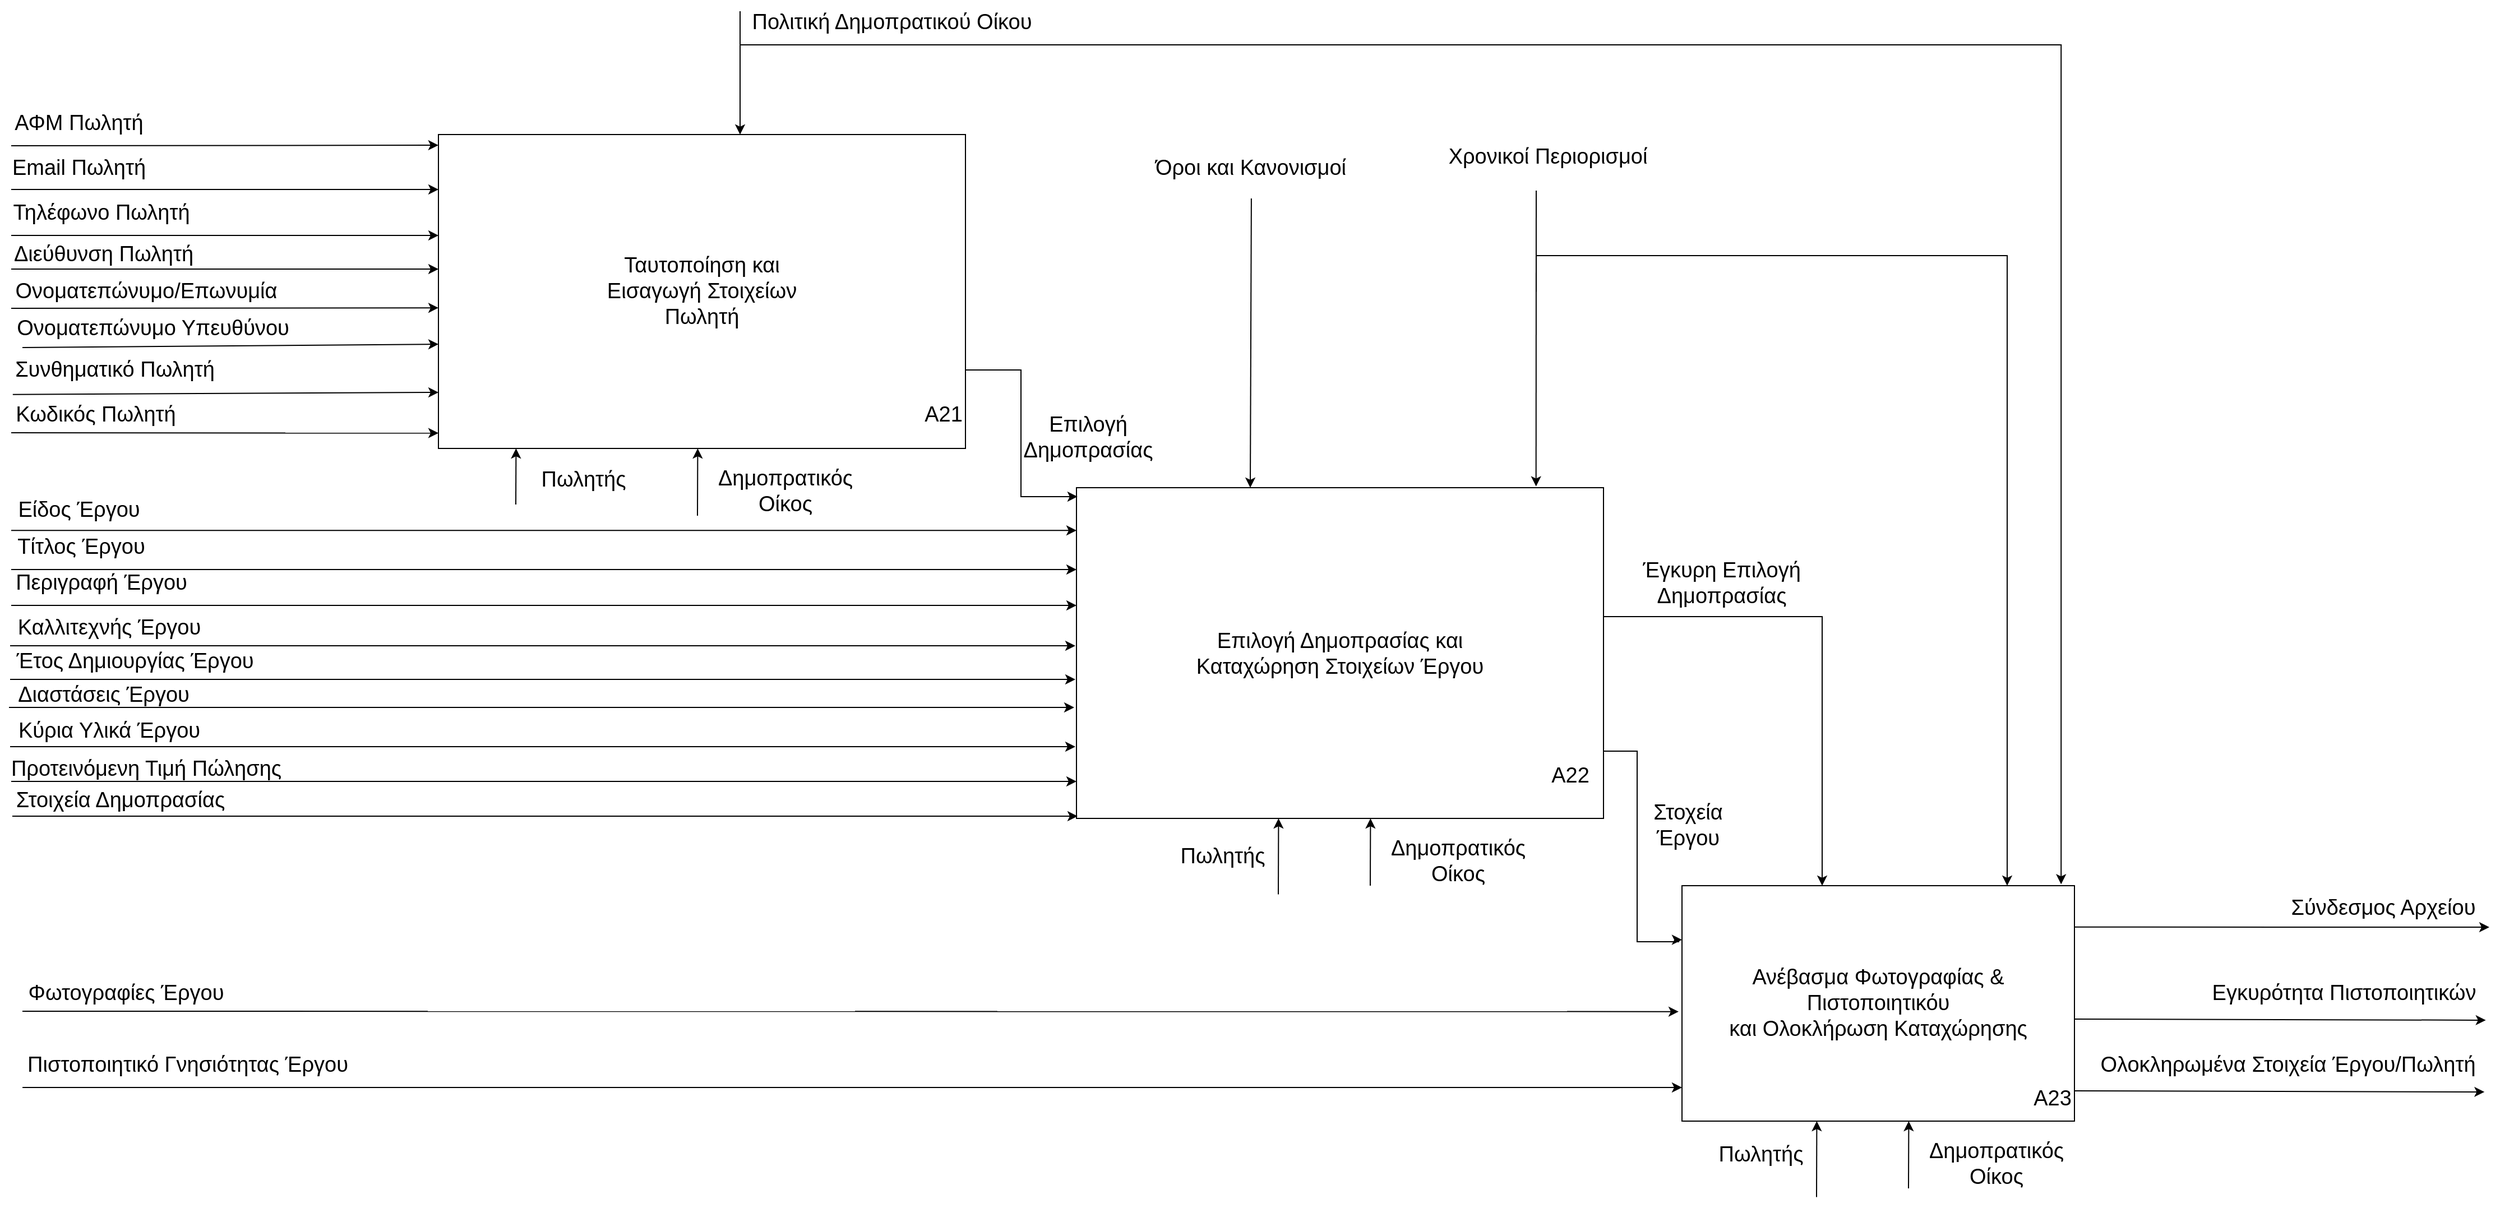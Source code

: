 <mxfile version="20.6.0" type="device"><diagram id="GjBA0EMedp-vsPCzZOJJ" name="Page-1"><mxGraphModel dx="3657" dy="2017" grid="1" gridSize="10" guides="1" tooltips="1" connect="1" arrows="1" fold="1" page="1" pageScale="1" pageWidth="1100" pageHeight="850" math="0" shadow="0"><root><mxCell id="0"/><mxCell id="1" parent="0"/><mxCell id="CwYmmtzh8r6B4JcBVNyK-6" value="Email Πωλητή" style="text;html=1;align=center;verticalAlign=middle;resizable=0;points=[];autosize=1;strokeColor=none;fillColor=none;fontSize=19;" parent="1" vertex="1"><mxGeometry x="-430" y="120" width="140" height="40" as="geometry"/></mxCell><mxCell id="CwYmmtzh8r6B4JcBVNyK-7" value="Τηλέφωνο Πωλητή" style="text;html=1;align=center;verticalAlign=middle;resizable=0;points=[];autosize=1;strokeColor=none;fillColor=none;fontSize=19;" parent="1" vertex="1"><mxGeometry x="-430" y="160" width="180" height="40" as="geometry"/></mxCell><mxCell id="CwYmmtzh8r6B4JcBVNyK-8" value="Διεύθυνση Πωλητή" style="text;html=1;align=center;verticalAlign=middle;resizable=0;points=[];autosize=1;strokeColor=none;fillColor=none;fontSize=19;" parent="1" vertex="1"><mxGeometry x="-428" y="197" width="180" height="40" as="geometry"/></mxCell><mxCell id="CwYmmtzh8r6B4JcBVNyK-9" value="" style="endArrow=classic;html=1;rounded=0;fontSize=19;entryX=0.928;entryY=0.988;entryDx=0;entryDy=0;entryPerimeter=0;" parent="1" edge="1"><mxGeometry width="50" height="50" relative="1" as="geometry"><mxPoint x="-420" y="120" as="sourcePoint"/><mxPoint x="-39.08" y="119.52" as="targetPoint"/></mxGeometry></mxCell><mxCell id="CwYmmtzh8r6B4JcBVNyK-10" value="" style="endArrow=classic;html=1;rounded=0;fontSize=19;entryX=0.928;entryY=0.988;entryDx=0;entryDy=0;entryPerimeter=0;" parent="1" edge="1"><mxGeometry width="50" height="50" relative="1" as="geometry"><mxPoint x="-420" y="159" as="sourcePoint"/><mxPoint x="-39.0" y="159.0" as="targetPoint"/></mxGeometry></mxCell><mxCell id="CwYmmtzh8r6B4JcBVNyK-11" value="" style="endArrow=classic;html=1;rounded=0;fontSize=19;entryX=0.928;entryY=0.988;entryDx=0;entryDy=0;entryPerimeter=0;" parent="1" edge="1"><mxGeometry width="50" height="50" relative="1" as="geometry"><mxPoint x="-420" y="200" as="sourcePoint"/><mxPoint x="-39.0" y="200.0" as="targetPoint"/></mxGeometry></mxCell><mxCell id="CwYmmtzh8r6B4JcBVNyK-12" value="" style="endArrow=classic;html=1;rounded=0;fontSize=19;entryX=0.928;entryY=0.988;entryDx=0;entryDy=0;entryPerimeter=0;" parent="1" edge="1"><mxGeometry width="50" height="50" relative="1" as="geometry"><mxPoint x="-420" y="230" as="sourcePoint"/><mxPoint x="-39.0" y="230" as="targetPoint"/></mxGeometry></mxCell><mxCell id="CwYmmtzh8r6B4JcBVNyK-16" value="Ονοματεπώνυμο/Επωνυμία" style="text;html=1;align=center;verticalAlign=middle;resizable=0;points=[];autosize=1;strokeColor=none;fillColor=none;fontSize=19;" parent="1" vertex="1"><mxGeometry x="-430" y="230" width="260" height="40" as="geometry"/></mxCell><mxCell id="CwYmmtzh8r6B4JcBVNyK-17" value="Ονοματεπώνυμο Υπευθύνου" style="text;html=1;align=center;verticalAlign=middle;resizable=0;points=[];autosize=1;strokeColor=none;fillColor=none;fontSize=19;" parent="1" vertex="1"><mxGeometry x="-429" y="263" width="270" height="40" as="geometry"/></mxCell><mxCell id="CwYmmtzh8r6B4JcBVNyK-18" value="" style="endArrow=classic;html=1;rounded=0;fontSize=19;entryX=0.928;entryY=0.988;entryDx=0;entryDy=0;entryPerimeter=0;" parent="1" edge="1"><mxGeometry width="50" height="50" relative="1" as="geometry"><mxPoint x="-410" y="300" as="sourcePoint"/><mxPoint x="-39" y="297" as="targetPoint"/></mxGeometry></mxCell><mxCell id="CwYmmtzh8r6B4JcBVNyK-19" value="" style="endArrow=classic;html=1;rounded=0;fontSize=19;entryX=0.928;entryY=0.988;entryDx=0;entryDy=0;entryPerimeter=0;" parent="1" edge="1"><mxGeometry width="50" height="50" relative="1" as="geometry"><mxPoint x="-420" y="265" as="sourcePoint"/><mxPoint x="-39" y="264.6" as="targetPoint"/></mxGeometry></mxCell><mxCell id="CwYmmtzh8r6B4JcBVNyK-20" value="&lt;span style=&quot;font-size: 19px;&quot;&gt;Επιλογή Δημοπρασίας και&lt;br&gt;Καταχώρηση Στοιχείων Έργου&lt;/span&gt;" style="rounded=0;whiteSpace=wrap;html=1;" parent="1" vertex="1"><mxGeometry x="530" y="425" width="470" height="295" as="geometry"/></mxCell><mxCell id="CwYmmtzh8r6B4JcBVNyK-21" value="Επιλογή &lt;br&gt;Δημοπρασίας" style="text;html=1;align=center;verticalAlign=middle;resizable=0;points=[];autosize=1;strokeColor=none;fillColor=none;fontSize=19;" parent="1" vertex="1"><mxGeometry x="470" y="350" width="140" height="60" as="geometry"/></mxCell><mxCell id="CwYmmtzh8r6B4JcBVNyK-23" value="Α21" style="text;html=1;align=center;verticalAlign=middle;resizable=0;points=[];autosize=1;strokeColor=none;fillColor=none;fontSize=19;" parent="1" vertex="1"><mxGeometry x="261" y="270" width="60" height="40" as="geometry"/></mxCell><mxCell id="CwYmmtzh8r6B4JcBVNyK-24" value="Είδος Έργου" style="text;html=1;align=center;verticalAlign=middle;resizable=0;points=[];autosize=1;strokeColor=none;fillColor=none;fontSize=19;" parent="1" vertex="1"><mxGeometry x="-425" y="425" width="130" height="40" as="geometry"/></mxCell><mxCell id="CwYmmtzh8r6B4JcBVNyK-25" value="Τίτλος Έργου" style="text;html=1;align=center;verticalAlign=middle;resizable=0;points=[];autosize=1;strokeColor=none;fillColor=none;fontSize=19;" parent="1" vertex="1"><mxGeometry x="-428" y="457.76" width="140" height="40" as="geometry"/></mxCell><mxCell id="CwYmmtzh8r6B4JcBVNyK-26" value="Περιγραφή Έργου" style="text;html=1;align=center;verticalAlign=middle;resizable=0;points=[];autosize=1;strokeColor=none;fillColor=none;fontSize=19;" parent="1" vertex="1"><mxGeometry x="-430" y="490" width="180" height="40" as="geometry"/></mxCell><mxCell id="CwYmmtzh8r6B4JcBVNyK-27" value="Καλλιτεχνής Έργου" style="text;html=1;align=center;verticalAlign=middle;resizable=0;points=[];autosize=1;strokeColor=none;fillColor=none;fontSize=19;" parent="1" vertex="1"><mxGeometry x="-428" y="530" width="190" height="40" as="geometry"/></mxCell><mxCell id="CwYmmtzh8r6B4JcBVNyK-28" value="Έτος Δημιουργίας Έργου" style="text;html=1;align=center;verticalAlign=middle;resizable=0;points=[];autosize=1;strokeColor=none;fillColor=none;fontSize=19;" parent="1" vertex="1"><mxGeometry x="-430" y="560" width="240" height="40" as="geometry"/></mxCell><mxCell id="CwYmmtzh8r6B4JcBVNyK-29" value="Διαστάσεις Έργου" style="text;html=1;align=center;verticalAlign=middle;resizable=0;points=[];autosize=1;strokeColor=none;fillColor=none;fontSize=19;" parent="1" vertex="1"><mxGeometry x="-428" y="590" width="180" height="40" as="geometry"/></mxCell><mxCell id="CwYmmtzh8r6B4JcBVNyK-30" value="Κύρια Υλικά Έργου" style="text;html=1;align=center;verticalAlign=middle;resizable=0;points=[];autosize=1;strokeColor=none;fillColor=none;fontSize=19;" parent="1" vertex="1"><mxGeometry x="-428" y="622" width="190" height="40" as="geometry"/></mxCell><mxCell id="CwYmmtzh8r6B4JcBVNyK-31" value="Προτεινόμενη Τιμή Πώλησης" style="text;html=1;align=center;verticalAlign=middle;resizable=0;points=[];autosize=1;strokeColor=none;fillColor=none;fontSize=19;" parent="1" vertex="1"><mxGeometry x="-430" y="656" width="260" height="40" as="geometry"/></mxCell><mxCell id="CwYmmtzh8r6B4JcBVNyK-33" value="Πιστοποιητικό Γνησιότητας Έργου" style="text;html=1;align=center;verticalAlign=middle;resizable=0;points=[];autosize=1;strokeColor=none;fillColor=none;fontSize=19;" parent="1" vertex="1"><mxGeometry x="-418" y="920" width="310" height="40" as="geometry"/></mxCell><mxCell id="CwYmmtzh8r6B4JcBVNyK-41" value="" style="endArrow=classic;html=1;rounded=0;fontSize=19;" parent="1" edge="1"><mxGeometry width="50" height="50" relative="1" as="geometry"><mxPoint x="-420" y="687" as="sourcePoint"/><mxPoint x="530" y="687" as="targetPoint"/></mxGeometry></mxCell><mxCell id="CwYmmtzh8r6B4JcBVNyK-42" value="&lt;font style=&quot;font-size: 19px;&quot;&gt;Ανέβασμα Φωτογραφίας &amp;amp; Πιστοποιητικόυ&lt;br&gt;και Ολοκλήρωση Καταχώρησης&lt;/font&gt;" style="rounded=0;whiteSpace=wrap;html=1;" parent="1" vertex="1"><mxGeometry x="1070" y="780" width="350" height="210" as="geometry"/></mxCell><mxCell id="CwYmmtzh8r6B4JcBVNyK-44" value="" style="endArrow=classic;html=1;rounded=0;fontSize=19;edgeStyle=orthogonalEdgeStyle;exitX=1;exitY=0.5;exitDx=0;exitDy=0;" parent="1" source="CwYmmtzh8r6B4JcBVNyK-20" target="CwYmmtzh8r6B4JcBVNyK-42" edge="1"><mxGeometry width="50" height="50" relative="1" as="geometry"><mxPoint x="920" y="700" as="sourcePoint"/><mxPoint x="970" y="650" as="targetPoint"/><Array as="points"><mxPoint x="1195" y="540"/></Array></mxGeometry></mxCell><mxCell id="CwYmmtzh8r6B4JcBVNyK-45" value="Στοχεία &lt;br&gt;Έργου" style="text;html=1;align=center;verticalAlign=middle;resizable=0;points=[];autosize=1;strokeColor=none;fillColor=none;fontSize=19;" parent="1" vertex="1"><mxGeometry x="1030" y="696" width="90" height="60" as="geometry"/></mxCell><mxCell id="CwYmmtzh8r6B4JcBVNyK-46" value="" style="endArrow=classic;html=1;rounded=0;fontSize=19;edgeStyle=orthogonalEdgeStyle;entryX=0;entryY=0.23;entryDx=0;entryDy=0;entryPerimeter=0;" parent="1" target="CwYmmtzh8r6B4JcBVNyK-42" edge="1"><mxGeometry width="50" height="50" relative="1" as="geometry"><mxPoint x="1000" y="660" as="sourcePoint"/><mxPoint x="1040" y="830" as="targetPoint"/><Array as="points"><mxPoint x="1030" y="660"/><mxPoint x="1030" y="830"/><mxPoint x="1067" y="830"/><mxPoint x="1067" y="828"/></Array></mxGeometry></mxCell><mxCell id="CwYmmtzh8r6B4JcBVNyK-48" value="" style="endArrow=classic;html=1;rounded=0;fontSize=19;entryX=0.985;entryY=1.058;entryDx=0;entryDy=0;entryPerimeter=0;" parent="1" edge="1"><mxGeometry width="50" height="50" relative="1" as="geometry"><mxPoint x="-410" y="892" as="sourcePoint"/><mxPoint x="1067" y="892.32" as="targetPoint"/></mxGeometry></mxCell><mxCell id="CwYmmtzh8r6B4JcBVNyK-49" value="" style="endArrow=classic;html=1;rounded=0;fontSize=19;entryX=0.985;entryY=1.058;entryDx=0;entryDy=0;entryPerimeter=0;exitX=0.026;exitY=1;exitDx=0;exitDy=0;exitPerimeter=0;" parent="1" source="CwYmmtzh8r6B4JcBVNyK-33" edge="1"><mxGeometry width="50" height="50" relative="1" as="geometry"><mxPoint x="-400" y="959" as="sourcePoint"/><mxPoint x="1070" y="960.0" as="targetPoint"/></mxGeometry></mxCell><mxCell id="CwYmmtzh8r6B4JcBVNyK-50" value="Α22" style="text;html=1;align=center;verticalAlign=middle;resizable=0;points=[];autosize=1;strokeColor=none;fillColor=none;fontSize=19;" parent="1" vertex="1"><mxGeometry x="940" y="662" width="60" height="40" as="geometry"/></mxCell><mxCell id="CwYmmtzh8r6B4JcBVNyK-51" value="Α23" style="text;html=1;align=center;verticalAlign=middle;resizable=0;points=[];autosize=1;strokeColor=none;fillColor=none;fontSize=19;" parent="1" vertex="1"><mxGeometry x="1370" y="950" width="60" height="40" as="geometry"/></mxCell><mxCell id="CwYmmtzh8r6B4JcBVNyK-52" value="Σύνδεσμος Αρχείου" style="text;html=1;align=center;verticalAlign=middle;resizable=0;points=[];autosize=1;strokeColor=none;fillColor=none;fontSize=19;" parent="1" vertex="1"><mxGeometry x="1600" y="780" width="190" height="40" as="geometry"/></mxCell><mxCell id="CwYmmtzh8r6B4JcBVNyK-53" value="" style="endArrow=classic;html=1;rounded=0;fontSize=19;exitX=1.008;exitY=0.7;exitDx=0;exitDy=0;exitPerimeter=0;" parent="1" edge="1"><mxGeometry width="50" height="50" relative="1" as="geometry"><mxPoint x="1420.0" y="816.88" as="sourcePoint"/><mxPoint x="1790" y="817" as="targetPoint"/></mxGeometry></mxCell><mxCell id="VRbj6pDYwpDWHQkLjX7V-3" style="edgeStyle=orthogonalEdgeStyle;rounded=0;orthogonalLoop=1;jettySize=auto;html=1;exitX=1;exitY=0.75;exitDx=0;exitDy=0;entryX=0.002;entryY=0.027;entryDx=0;entryDy=0;entryPerimeter=0;" parent="1" source="CwYmmtzh8r6B4JcBVNyK-54" target="CwYmmtzh8r6B4JcBVNyK-20" edge="1"><mxGeometry relative="1" as="geometry"/></mxCell><mxCell id="CwYmmtzh8r6B4JcBVNyK-54" value="&lt;span style=&quot;font-size: 19px;&quot;&gt;Ταυτοποίηση και &lt;br&gt;Εισαγωγή Στοιχείων &lt;br&gt;Πωλητή&lt;/span&gt;" style="rounded=0;whiteSpace=wrap;html=1;" parent="1" vertex="1"><mxGeometry x="-39" y="110" width="470" height="280" as="geometry"/></mxCell><mxCell id="CwYmmtzh8r6B4JcBVNyK-55" value="Συνθηματικό Πωλητή" style="text;html=1;align=center;verticalAlign=middle;resizable=0;points=[];autosize=1;strokeColor=none;fillColor=none;fontSize=19;" parent="1" vertex="1"><mxGeometry x="-428" y="300" width="200" height="40" as="geometry"/></mxCell><mxCell id="CwYmmtzh8r6B4JcBVNyK-56" value="Κωδικός Πωλητή" style="text;html=1;align=center;verticalAlign=middle;resizable=0;points=[];autosize=1;strokeColor=none;fillColor=none;fontSize=19;" parent="1" vertex="1"><mxGeometry x="-430" y="340" width="170" height="40" as="geometry"/></mxCell><mxCell id="CwYmmtzh8r6B4JcBVNyK-57" value="" style="endArrow=classic;html=1;rounded=0;fontSize=19;entryX=0.928;entryY=0.988;entryDx=0;entryDy=0;entryPerimeter=0;exitX=0.047;exitY=1.046;exitDx=0;exitDy=0;exitPerimeter=0;" parent="1" source="CwYmmtzh8r6B4JcBVNyK-55" edge="1"><mxGeometry width="50" height="50" relative="1" as="geometry"><mxPoint x="-188.92" y="340.48" as="sourcePoint"/><mxPoint x="-39.0" y="340" as="targetPoint"/></mxGeometry></mxCell><mxCell id="CwYmmtzh8r6B4JcBVNyK-58" value="" style="endArrow=classic;html=1;rounded=0;fontSize=19;entryX=0.928;entryY=0.988;entryDx=0;entryDy=0;entryPerimeter=0;" parent="1" edge="1"><mxGeometry width="50" height="50" relative="1" as="geometry"><mxPoint x="-420" y="376" as="sourcePoint"/><mxPoint x="-39.0" y="376.31" as="targetPoint"/></mxGeometry></mxCell><mxCell id="CwYmmtzh8r6B4JcBVNyK-59" value="Α21" style="text;html=1;align=center;verticalAlign=middle;resizable=0;points=[];autosize=1;strokeColor=none;fillColor=none;fontSize=19;" parent="1" vertex="1"><mxGeometry x="381" y="340" width="60" height="40" as="geometry"/></mxCell><mxCell id="NrAd85aWKXxstDauN4s--3" value="Πωλητής" style="text;html=1;align=center;verticalAlign=middle;resizable=0;points=[];autosize=1;strokeColor=none;fillColor=none;fontSize=19;" parent="1" vertex="1"><mxGeometry x="40" y="397.76" width="100" height="40" as="geometry"/></mxCell><mxCell id="NrAd85aWKXxstDauN4s--4" value="" style="endArrow=classic;html=1;rounded=0;entryX=0.343;entryY=1.008;entryDx=0;entryDy=0;entryPerimeter=0;" parent="1" edge="1"><mxGeometry width="50" height="50" relative="1" as="geometry"><mxPoint x="30" y="440" as="sourcePoint"/><mxPoint x="30.21" y="390" as="targetPoint"/></mxGeometry></mxCell><mxCell id="NrAd85aWKXxstDauN4s--6" value="Πωλητής" style="text;html=1;align=center;verticalAlign=middle;resizable=0;points=[];autosize=1;strokeColor=none;fillColor=none;fontSize=19;" parent="1" vertex="1"><mxGeometry x="610" y="733.88" width="100" height="40" as="geometry"/></mxCell><mxCell id="NrAd85aWKXxstDauN4s--7" value="" style="endArrow=classic;html=1;rounded=0;entryX=0.343;entryY=1.008;entryDx=0;entryDy=0;entryPerimeter=0;" parent="1" edge="1"><mxGeometry width="50" height="50" relative="1" as="geometry"><mxPoint x="710" y="787.76" as="sourcePoint"/><mxPoint x="710.21" y="720" as="targetPoint"/></mxGeometry></mxCell><mxCell id="NrAd85aWKXxstDauN4s--8" value="Πωλητής" style="text;html=1;align=center;verticalAlign=middle;resizable=0;points=[];autosize=1;strokeColor=none;fillColor=none;fontSize=19;" parent="1" vertex="1"><mxGeometry x="1090" y="1000" width="100" height="40" as="geometry"/></mxCell><mxCell id="NrAd85aWKXxstDauN4s--9" value="" style="endArrow=classic;html=1;rounded=0;entryX=0.343;entryY=1.008;entryDx=0;entryDy=0;entryPerimeter=0;" parent="1" edge="1"><mxGeometry width="50" height="50" relative="1" as="geometry"><mxPoint x="1190" y="1057.76" as="sourcePoint"/><mxPoint x="1190.21" y="990.0" as="targetPoint"/></mxGeometry></mxCell><mxCell id="NrAd85aWKXxstDauN4s--11" value="Όροι και Κανονισμοί&lt;br&gt;" style="text;html=1;align=center;verticalAlign=middle;resizable=0;points=[];autosize=1;strokeColor=none;fillColor=none;fontSize=19;" parent="1" vertex="1"><mxGeometry x="590" y="120" width="190" height="40" as="geometry"/></mxCell><mxCell id="bpVubx-7dZp0IFXh62hk-2" value="Ολοκληρωμένα Στοιχεία Έργου/Πωλητή" style="text;html=1;align=center;verticalAlign=middle;resizable=0;points=[];autosize=1;strokeColor=none;fillColor=none;fontSize=19;" parent="1" vertex="1"><mxGeometry x="1430" y="920" width="360" height="40" as="geometry"/></mxCell><mxCell id="bpVubx-7dZp0IFXh62hk-3" value="" style="endArrow=classic;html=1;rounded=0;fontSize=19;exitX=1.008;exitY=0.7;exitDx=0;exitDy=0;exitPerimeter=0;entryX=0.988;entryY=1.099;entryDx=0;entryDy=0;entryPerimeter=0;" parent="1" target="bpVubx-7dZp0IFXh62hk-2" edge="1"><mxGeometry width="50" height="50" relative="1" as="geometry"><mxPoint x="1420.0" y="963" as="sourcePoint"/><mxPoint x="1730" y="963" as="targetPoint"/></mxGeometry></mxCell><mxCell id="VRbj6pDYwpDWHQkLjX7V-4" value="ΑΦΜ Πωλητή" style="text;html=1;align=center;verticalAlign=middle;resizable=0;points=[];autosize=1;strokeColor=none;fillColor=none;fontSize=19;" parent="1" vertex="1"><mxGeometry x="-430" y="80" width="140" height="40" as="geometry"/></mxCell><mxCell id="VRbj6pDYwpDWHQkLjX7V-5" value="Δημοπρατικός&lt;br&gt;Οίκος" style="text;html=1;align=center;verticalAlign=middle;resizable=0;points=[];autosize=1;strokeColor=none;fillColor=none;fontSize=19;" parent="1" vertex="1"><mxGeometry x="200" y="397.76" width="140" height="60" as="geometry"/></mxCell><mxCell id="VRbj6pDYwpDWHQkLjX7V-6" value="" style="endArrow=classic;html=1;rounded=0;entryX=0.343;entryY=1.008;entryDx=0;entryDy=0;entryPerimeter=0;" parent="1" edge="1"><mxGeometry width="50" height="50" relative="1" as="geometry"><mxPoint x="192" y="450" as="sourcePoint"/><mxPoint x="192.21" y="390" as="targetPoint"/></mxGeometry></mxCell><mxCell id="VRbj6pDYwpDWHQkLjX7V-7" value="" style="endArrow=classic;html=1;rounded=0;fontSize=19;" parent="1" edge="1"><mxGeometry width="50" height="50" relative="1" as="geometry"><mxPoint x="-421" y="656" as="sourcePoint"/><mxPoint x="529" y="656" as="targetPoint"/></mxGeometry></mxCell><mxCell id="VRbj6pDYwpDWHQkLjX7V-8" value="" style="endArrow=classic;html=1;rounded=0;fontSize=19;" parent="1" edge="1"><mxGeometry width="50" height="50" relative="1" as="geometry"><mxPoint x="-422" y="621" as="sourcePoint"/><mxPoint x="528" y="621" as="targetPoint"/></mxGeometry></mxCell><mxCell id="VRbj6pDYwpDWHQkLjX7V-9" value="" style="endArrow=classic;html=1;rounded=0;fontSize=19;" parent="1" edge="1"><mxGeometry width="50" height="50" relative="1" as="geometry"><mxPoint x="-421" y="596" as="sourcePoint"/><mxPoint x="529" y="596" as="targetPoint"/></mxGeometry></mxCell><mxCell id="VRbj6pDYwpDWHQkLjX7V-10" value="" style="endArrow=classic;html=1;rounded=0;fontSize=19;" parent="1" edge="1"><mxGeometry width="50" height="50" relative="1" as="geometry"><mxPoint x="-421" y="566" as="sourcePoint"/><mxPoint x="529" y="566" as="targetPoint"/></mxGeometry></mxCell><mxCell id="VRbj6pDYwpDWHQkLjX7V-11" value="" style="endArrow=classic;html=1;rounded=0;fontSize=19;" parent="1" edge="1"><mxGeometry width="50" height="50" relative="1" as="geometry"><mxPoint x="-420" y="530" as="sourcePoint"/><mxPoint x="530" y="530" as="targetPoint"/></mxGeometry></mxCell><mxCell id="VRbj6pDYwpDWHQkLjX7V-12" value="" style="endArrow=classic;html=1;rounded=0;fontSize=19;" parent="1" edge="1"><mxGeometry width="50" height="50" relative="1" as="geometry"><mxPoint x="-420" y="498" as="sourcePoint"/><mxPoint x="530" y="498" as="targetPoint"/></mxGeometry></mxCell><mxCell id="VRbj6pDYwpDWHQkLjX7V-13" value="" style="endArrow=classic;html=1;rounded=0;fontSize=19;" parent="1" edge="1"><mxGeometry width="50" height="50" relative="1" as="geometry"><mxPoint x="-420" y="463.17" as="sourcePoint"/><mxPoint x="530" y="463.17" as="targetPoint"/></mxGeometry></mxCell><mxCell id="VRbj6pDYwpDWHQkLjX7V-15" value="Στοιχεία Δημοπρασίας" style="text;html=1;align=center;verticalAlign=middle;resizable=0;points=[];autosize=1;strokeColor=none;fillColor=none;fontSize=19;" parent="1" vertex="1"><mxGeometry x="-428" y="684" width="210" height="40" as="geometry"/></mxCell><mxCell id="VRbj6pDYwpDWHQkLjX7V-16" value="" style="endArrow=classic;html=1;rounded=0;fontSize=19;" parent="1" edge="1"><mxGeometry width="50" height="50" relative="1" as="geometry"><mxPoint x="-419" y="718" as="sourcePoint"/><mxPoint x="531" y="718" as="targetPoint"/></mxGeometry></mxCell><mxCell id="VRbj6pDYwpDWHQkLjX7V-17" value="Φωτογραφίες Έργου" style="text;html=1;align=center;verticalAlign=middle;resizable=0;points=[];autosize=1;strokeColor=none;fillColor=none;fontSize=19;" parent="1" vertex="1"><mxGeometry x="-418" y="856" width="200" height="40" as="geometry"/></mxCell><mxCell id="VRbj6pDYwpDWHQkLjX7V-18" value="Δημοπρατικός&lt;br&gt;Οίκος" style="text;html=1;align=center;verticalAlign=middle;resizable=0;points=[];autosize=1;strokeColor=none;fillColor=none;fontSize=19;" parent="1" vertex="1"><mxGeometry x="800" y="727.76" width="140" height="60" as="geometry"/></mxCell><mxCell id="VRbj6pDYwpDWHQkLjX7V-19" value="" style="endArrow=classic;html=1;rounded=0;entryX=0.343;entryY=1.008;entryDx=0;entryDy=0;entryPerimeter=0;" parent="1" edge="1"><mxGeometry width="50" height="50" relative="1" as="geometry"><mxPoint x="792.0" y="780" as="sourcePoint"/><mxPoint x="792.21" y="720" as="targetPoint"/></mxGeometry></mxCell><mxCell id="VRbj6pDYwpDWHQkLjX7V-22" value="" style="endArrow=classic;html=1;rounded=0;fontSize=19;entryX=0.872;entryY=-0.004;entryDx=0;entryDy=0;entryPerimeter=0;" parent="1" target="CwYmmtzh8r6B4JcBVNyK-20" edge="1"><mxGeometry width="50" height="50" relative="1" as="geometry"><mxPoint x="940" y="160" as="sourcePoint"/><mxPoint x="945" y="425" as="targetPoint"/></mxGeometry></mxCell><mxCell id="VRbj6pDYwpDWHQkLjX7V-23" value="" style="endArrow=classic;html=1;rounded=0;fontSize=19;entryX=0.5;entryY=0;entryDx=0;entryDy=0;exitX=0.505;exitY=1.175;exitDx=0;exitDy=0;exitPerimeter=0;" parent="1" edge="1" source="NrAd85aWKXxstDauN4s--11"><mxGeometry width="50" height="50" relative="1" as="geometry"><mxPoint x="680" y="160" as="sourcePoint"/><mxPoint x="685" y="425" as="targetPoint"/></mxGeometry></mxCell><mxCell id="VRbj6pDYwpDWHQkLjX7V-24" value="Χρονικοί Περιορισμοί" style="text;html=1;align=center;verticalAlign=middle;resizable=0;points=[];autosize=1;strokeColor=none;fillColor=none;fontSize=19;" parent="1" vertex="1"><mxGeometry x="850" y="110" width="200" height="40" as="geometry"/></mxCell><mxCell id="VRbj6pDYwpDWHQkLjX7V-25" value="" style="endArrow=classic;html=1;rounded=0;fontSize=19;edgeStyle=orthogonalEdgeStyle;exitX=1;exitY=0.5;exitDx=0;exitDy=0;" parent="1" edge="1"><mxGeometry width="50" height="50" relative="1" as="geometry"><mxPoint x="940" y="250.26" as="sourcePoint"/><mxPoint x="1360" y="780" as="targetPoint"/><Array as="points"><mxPoint x="940" y="218"/><mxPoint x="1360" y="218"/><mxPoint x="1360" y="780"/></Array></mxGeometry></mxCell><mxCell id="VRbj6pDYwpDWHQkLjX7V-26" value="Δημοπρατικός&lt;br&gt;Οίκος" style="text;html=1;align=center;verticalAlign=middle;resizable=0;points=[];autosize=1;strokeColor=none;fillColor=none;fontSize=19;" parent="1" vertex="1"><mxGeometry x="1280" y="997.76" width="140" height="60" as="geometry"/></mxCell><mxCell id="VRbj6pDYwpDWHQkLjX7V-27" value="" style="endArrow=classic;html=1;rounded=0;entryX=0.343;entryY=1.008;entryDx=0;entryDy=0;entryPerimeter=0;" parent="1" edge="1"><mxGeometry width="50" height="50" relative="1" as="geometry"><mxPoint x="1272" y="1050" as="sourcePoint"/><mxPoint x="1272.21" y="990" as="targetPoint"/></mxGeometry></mxCell><mxCell id="VRbj6pDYwpDWHQkLjX7V-28" value="Έγκυρη Επιλογή &lt;br&gt;Δημοπρασίας" style="text;html=1;align=center;verticalAlign=middle;resizable=0;points=[];autosize=1;strokeColor=none;fillColor=none;fontSize=19;" parent="1" vertex="1"><mxGeometry x="1025" y="480" width="160" height="60" as="geometry"/></mxCell><mxCell id="VRbj6pDYwpDWHQkLjX7V-29" value="Εγκυρότητα Πιστοποιητικών" style="text;html=1;align=center;verticalAlign=middle;resizable=0;points=[];autosize=1;strokeColor=none;fillColor=none;fontSize=19;" parent="1" vertex="1"><mxGeometry x="1530" y="856" width="260" height="40" as="geometry"/></mxCell><mxCell id="VRbj6pDYwpDWHQkLjX7V-30" value="" style="endArrow=classic;html=1;rounded=0;fontSize=19;exitX=1.008;exitY=0.7;exitDx=0;exitDy=0;exitPerimeter=0;entryX=0.988;entryY=1.099;entryDx=0;entryDy=0;entryPerimeter=0;" parent="1" target="VRbj6pDYwpDWHQkLjX7V-29" edge="1"><mxGeometry width="50" height="50" relative="1" as="geometry"><mxPoint x="1420" y="899" as="sourcePoint"/><mxPoint x="1730" y="899" as="targetPoint"/></mxGeometry></mxCell><mxCell id="MlY6XrCggJfwosAbTWTV-1" value="" style="endArrow=classic;html=1;rounded=0;fontSize=19;entryX=0.5;entryY=0;entryDx=0;entryDy=0;" edge="1" parent="1"><mxGeometry width="50" height="50" relative="1" as="geometry"><mxPoint x="230" as="sourcePoint"/><mxPoint x="230" y="110" as="targetPoint"/></mxGeometry></mxCell><mxCell id="MlY6XrCggJfwosAbTWTV-2" value="Πολιτική Δημοπρατικού Οίκου" style="text;html=1;align=center;verticalAlign=middle;resizable=0;points=[];autosize=1;strokeColor=none;fillColor=none;fontSize=19;" vertex="1" parent="1"><mxGeometry x="230" y="-10" width="270" height="40" as="geometry"/></mxCell><mxCell id="MlY6XrCggJfwosAbTWTV-3" value="" style="endArrow=classic;html=1;rounded=0;fontSize=19;edgeStyle=orthogonalEdgeStyle;exitX=1;exitY=0.5;exitDx=0;exitDy=0;entryX=0.966;entryY=-0.006;entryDx=0;entryDy=0;entryPerimeter=0;" edge="1" parent="1" target="CwYmmtzh8r6B4JcBVNyK-42"><mxGeometry width="50" height="50" relative="1" as="geometry"><mxPoint x="230" y="62.26" as="sourcePoint"/><mxPoint x="650" y="592" as="targetPoint"/><Array as="points"><mxPoint x="230" y="30"/><mxPoint x="1408" y="30"/></Array></mxGeometry></mxCell></root></mxGraphModel></diagram></mxfile>